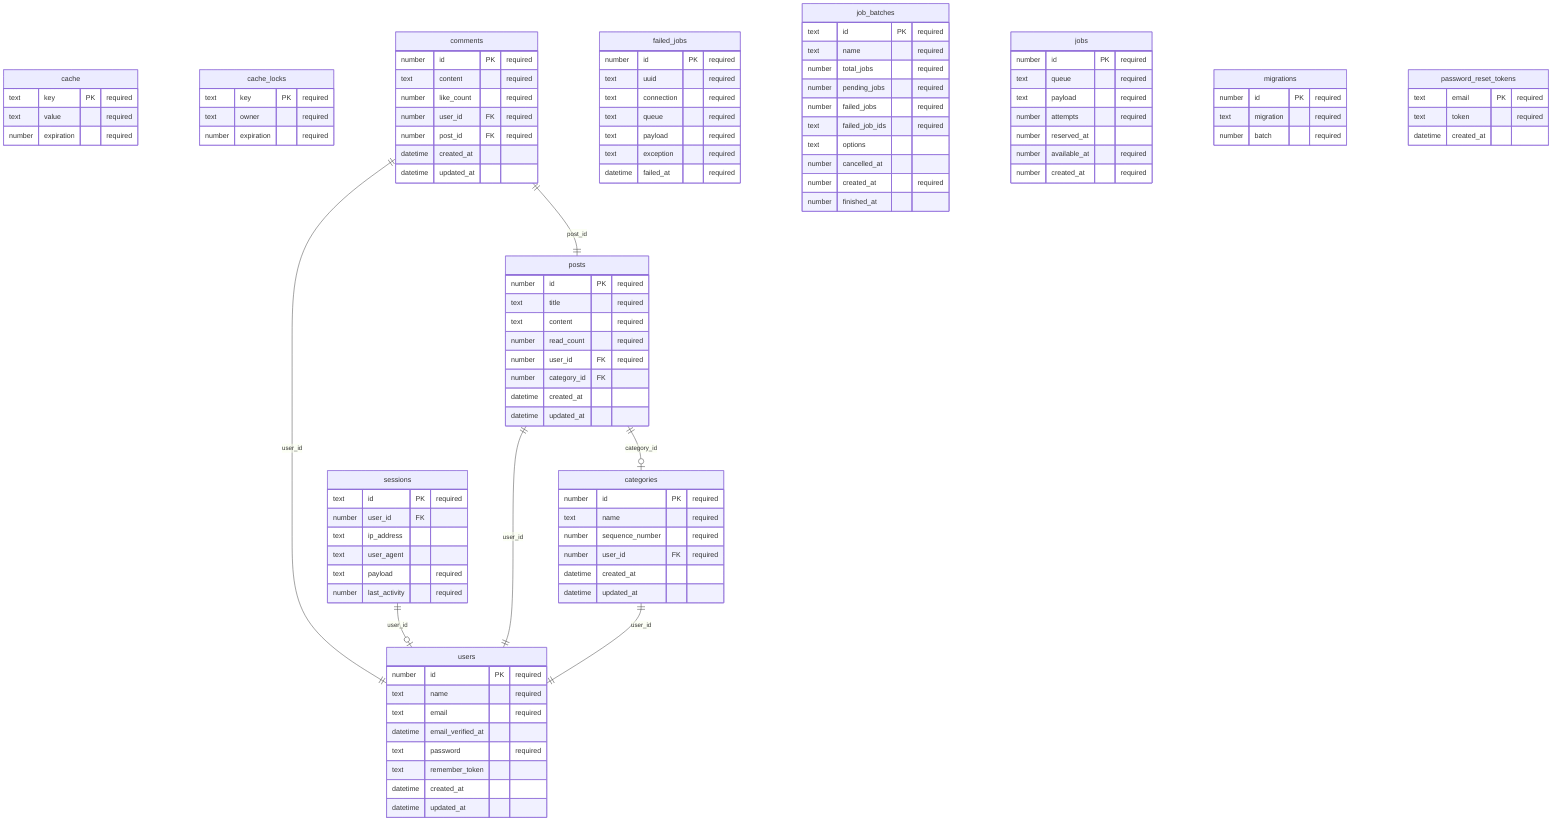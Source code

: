erDiagram

    %% Entity Relationship Diagram - yypbd

    cache {
        text key PK "required"
        text value "required"
        number expiration "required"
    }

    cache_locks {
        text key PK "required"
        text owner "required"
        number expiration "required"
    }

    categories {
        number id PK "required"
        text name "required"
        number sequence_number "required"
        number user_id FK "required"
        datetime created_at
        datetime updated_at
    }

    users {
        number id PK "required"
        text name "required"
        text email "required"
        datetime email_verified_at
        text password "required"
        text remember_token
        datetime created_at
        datetime updated_at
    }

    comments {
        number id PK "required"
        text content "required"
        number like_count "required"
        number user_id FK "required"
        number post_id FK "required"
        datetime created_at
        datetime updated_at
    }

    posts {
        number id PK "required"
        text title "required"
        text content "required"
        number read_count "required"
        number user_id FK "required"
        number category_id FK
        datetime created_at
        datetime updated_at
    }

    failed_jobs {
        number id PK "required"
        text uuid "required"
        text connection "required"
        text queue "required"
        text payload "required"
        text exception "required"
        datetime failed_at "required"
    }

    job_batches {
        text id PK "required"
        text name "required"
        number total_jobs "required"
        number pending_jobs "required"
        number failed_jobs "required"
        text failed_job_ids "required"
        text options
        number cancelled_at
        number created_at "required"
        number finished_at
    }

    jobs {
        number id PK "required"
        text queue "required"
        text payload "required"
        number attempts "required"
        number reserved_at
        number available_at "required"
        number created_at "required"
    }

    migrations {
        number id PK "required"
        text migration "required"
        number batch "required"
    }

    password_reset_tokens {
        text email PK "required"
        text token "required"
        datetime created_at
    }

    sessions {
        text id PK "required"
        number user_id FK
        text ip_address
        text user_agent
        text payload "required"
        number last_activity "required"
    }

    categories ||--|| users : user_id
    comments ||--|| users : user_id
    comments ||--|| posts : post_id
    posts ||--|| users : user_id
    posts ||--o| categories : category_id
    sessions ||--o| users : user_id